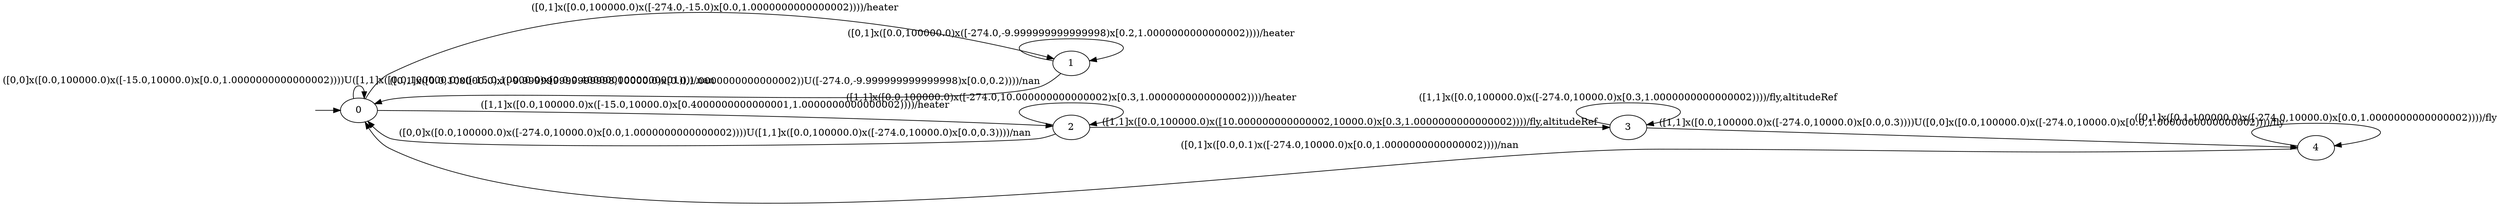 digraph learnedMarsHelicopter{
 rankdir=LR;
0[label=0]
XX0 [color=white, label=""]1[label=1]
2[label=2]
3[label=3]
4[label=4]
XX0 -> 0
0 -> 0 [label="([0,0]x([0.0,100000.0)x([-15.0,10000.0)x[0.0,1.0000000000000002))))U([1,1]x([0.0,100000.0)x([-15.0,10000.0)x[0.0,0.4000000000000001))))/nan"]
0 -> 2 [label="([1,1]x([0.0,100000.0)x([-15.0,10000.0)x[0.4000000000000001,1.0000000000000002))))/heater"]
0 -> 1 [label="([0,1]x([0.0,100000.0)x([-274.0,-15.0)x[0.0,1.0000000000000002))))/heater"]
1 -> 0 [label="([0,1]x([0.0,100000.0)x([-9.999999999999998,10000.0)x[0.0,1.0000000000000002))U([-274.0,-9.999999999999998)x[0.0,0.2))))/nan"]
1 -> 1 [label="([0,1]x([0.0,100000.0)x([-274.0,-9.999999999999998)x[0.2,1.0000000000000002))))/heater"]
2 -> 3 [label="([1,1]x([0.0,100000.0)x([10.000000000000002,10000.0)x[0.3,1.0000000000000002))))/fly,altitudeRef"]
2 -> 0 [label="([0,0]x([0.0,100000.0)x([-274.0,10000.0)x[0.0,1.0000000000000002))))U([1,1]x([0.0,100000.0)x([-274.0,10000.0)x[0.0,0.3))))/nan"]
2 -> 2 [label="([1,1]x([0.0,100000.0)x([-274.0,10.000000000000002)x[0.3,1.0000000000000002))))/heater"]
3 -> 3 [label="([1,1]x([0.0,100000.0)x([-274.0,10000.0)x[0.3,1.0000000000000002))))/fly,altitudeRef"]
3 -> 4 [label="([1,1]x([0.0,100000.0)x([-274.0,10000.0)x[0.0,0.3))))U([0,0]x([0.0,100000.0)x([-274.0,10000.0)x[0.0,1.0000000000000002))))/fly"]
4 -> 0 [label="([0,1]x([0.0,0.1)x([-274.0,10000.0)x[0.0,1.0000000000000002))))/nan"]
4 -> 4 [label="([0,1]x([0.1,100000.0)x([-274.0,10000.0)x[0.0,1.0000000000000002))))/fly"]
}